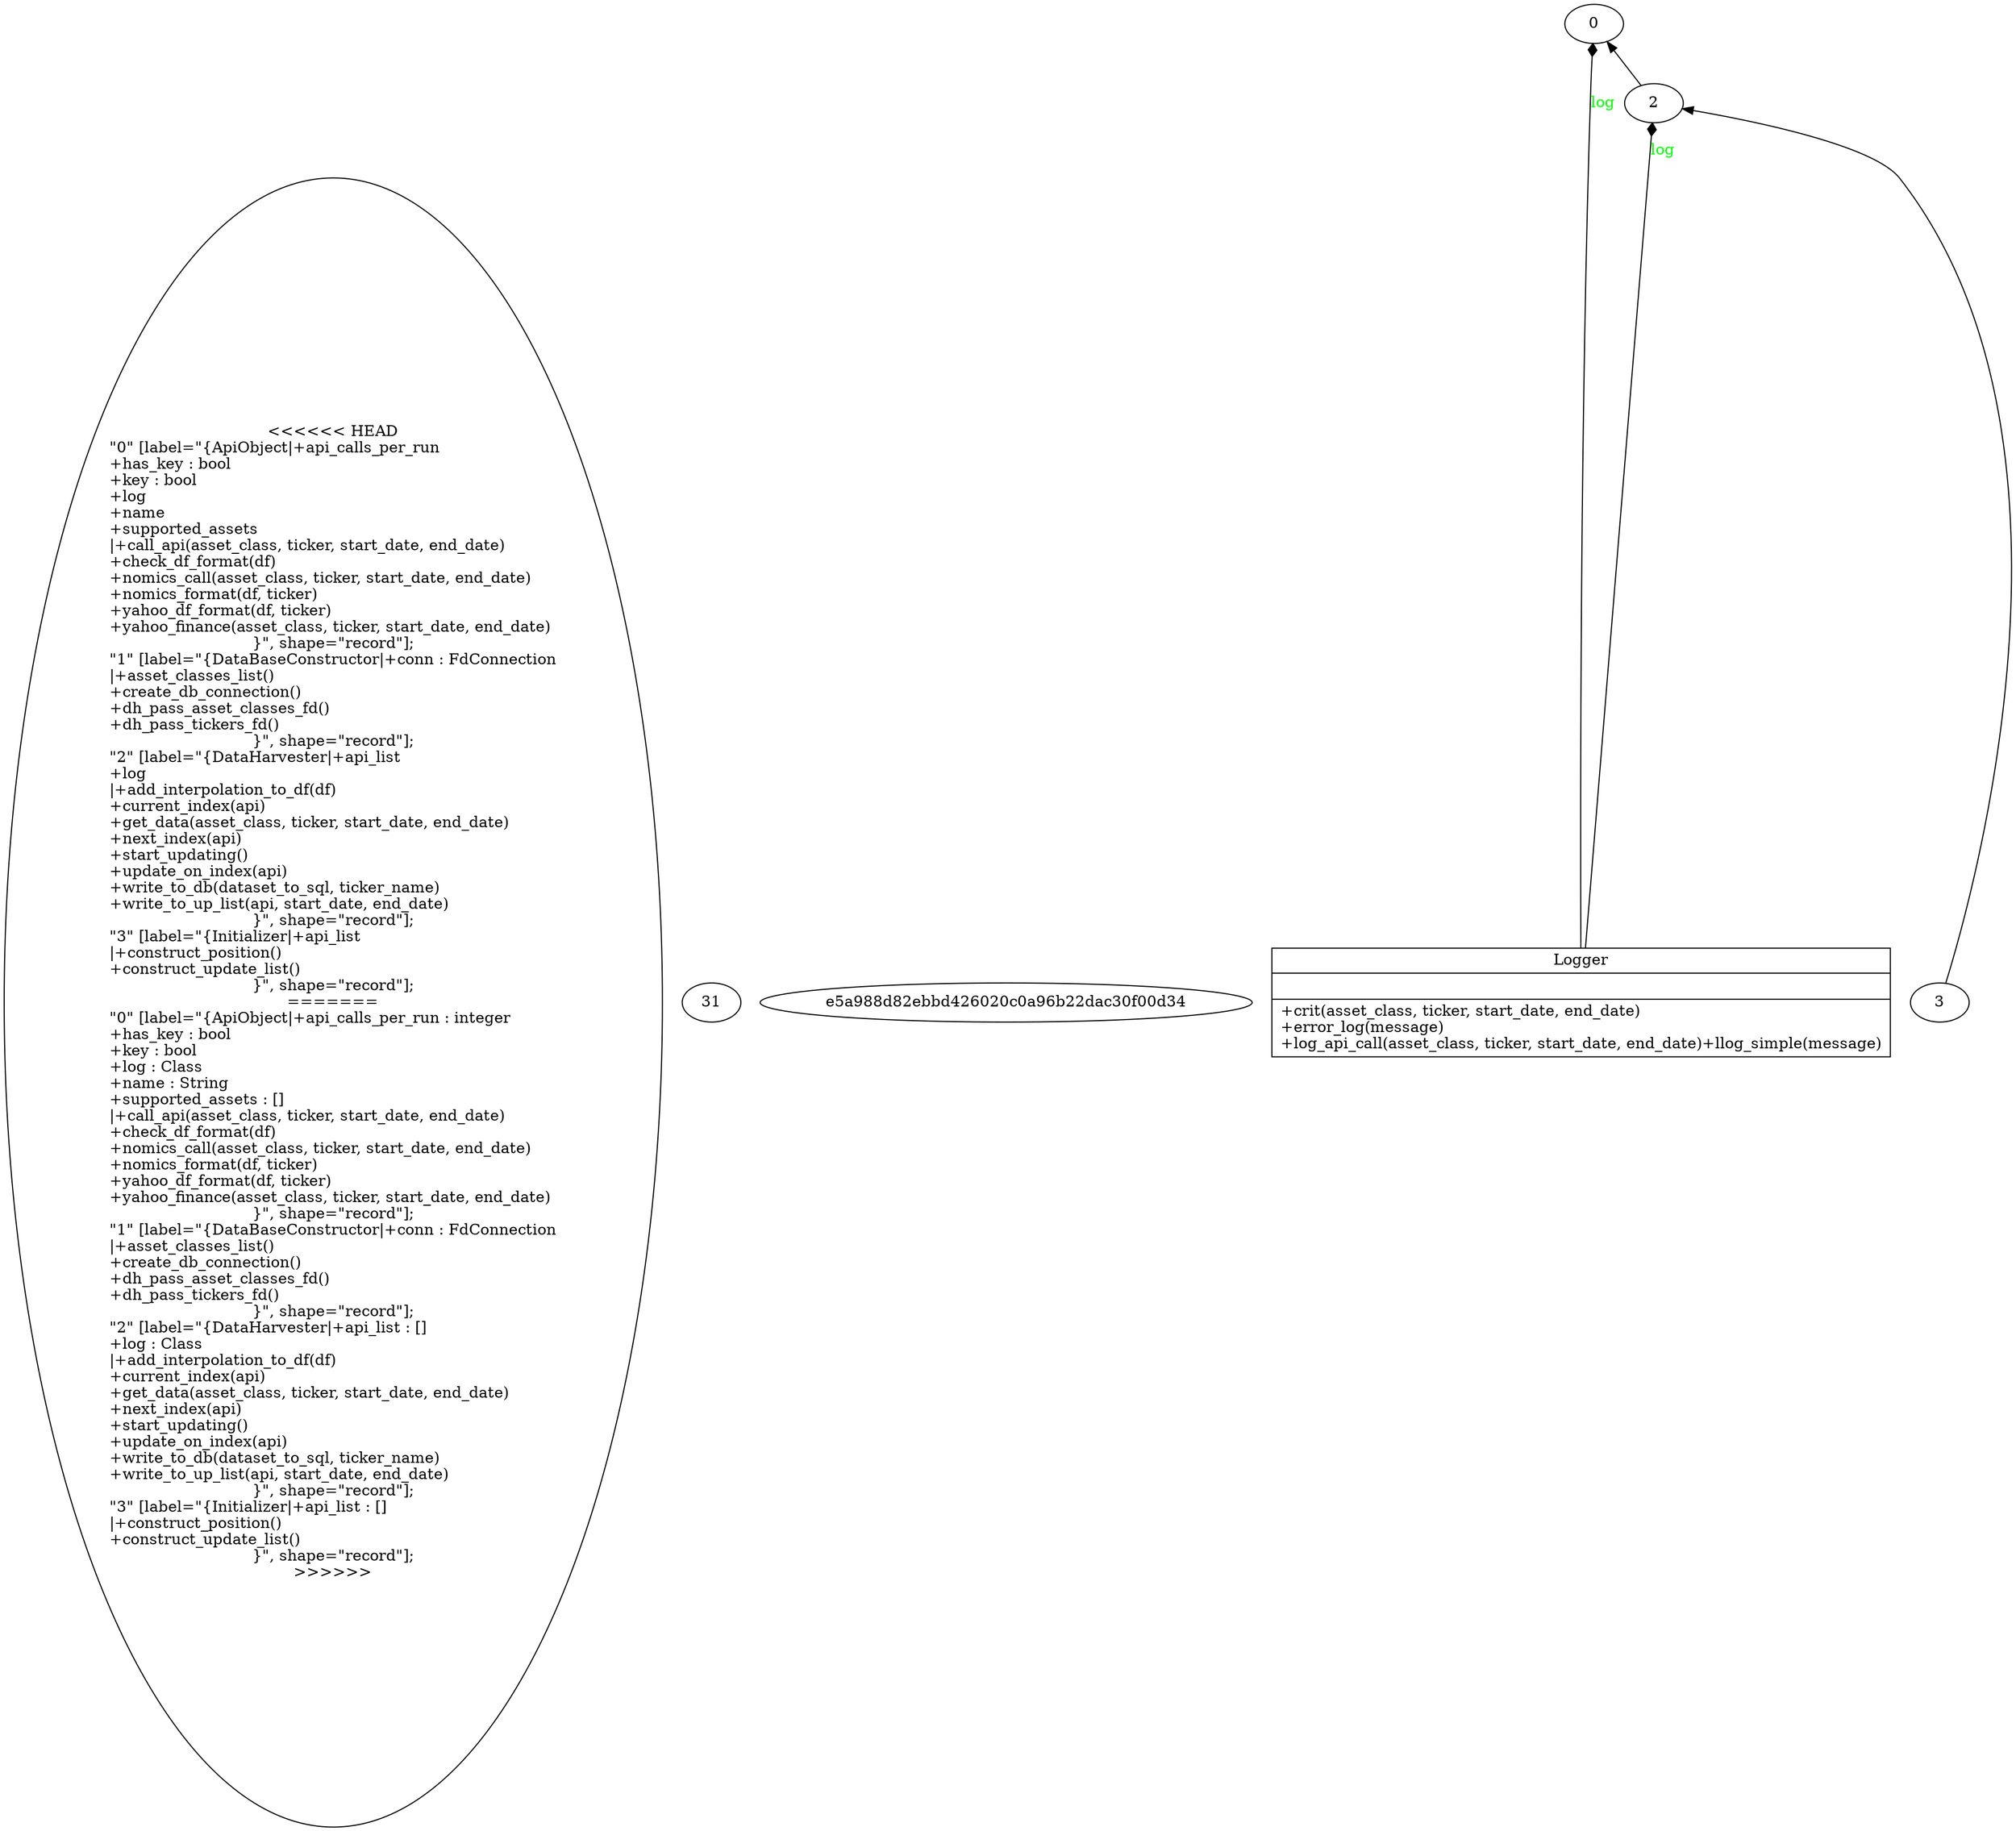 digraph "classes_dhav_core" {
charset="utf-8"
rankdir=BT
<<<<<<< HEAD
"0" [label="{ApiObject|+api_calls_per_run\l+has_key : bool\l+key : bool\l+log\l+name\l+supported_assets\l|+call_api(asset_class, ticker, start_date, end_date)\l+check_df_format(df)\l+nomics_call(asset_class, ticker, start_date, end_date)\l+nomics_format(df, ticker)\l+yahoo_df_format(df, ticker)\l+yahoo_finance(asset_class, ticker, start_date, end_date)\l}", shape="record"];
"1" [label="{DataBaseConstructor|+conn : FdConnection\l|+asset_classes_list()\l+create_db_connection()\l+dh_pass_asset_classes_fd()\l+dh_pass_tickers_fd()\l}", shape="record"];
"2" [label="{DataHarvester|+api_list\l+log\l|+add_interpolation_to_df(df)\l+current_index(api)\l+get_data(asset_class, ticker, start_date, end_date)\l+next_index(api)\l+start_updating()\l+update_on_index(api)\l+write_to_db(dataset_to_sql, ticker_name)\l+write_to_up_list(api, start_date, end_date)\l}", shape="record"];
"3" [label="{Initializer|+api_list\l|+construct_position()\l+construct_update_list()\l}", shape="record"];
=======
"0" [label="{ApiObject|+api_calls_per_run : integer\l+has_key : bool\l+key : bool\l+log : Class\l+name : String\l+supported_assets : []\l|+call_api(asset_class, ticker, start_date, end_date)\l+check_df_format(df)\l+nomics_call(asset_class, ticker, start_date, end_date)\l+nomics_format(df, ticker)\l+yahoo_df_format(df, ticker)\l+yahoo_finance(asset_class, ticker, start_date, end_date)\l}", shape="record"];
"1" [label="{DataBaseConstructor|+conn : FdConnection\l|+asset_classes_list()\l+create_db_connection()\l+dh_pass_asset_classes_fd()\l+dh_pass_tickers_fd()\l}", shape="record"];
"2" [label="{DataHarvester|+api_list : []\l+log : Class\l|+add_interpolation_to_df(df)\l+current_index(api)\l+get_data(asset_class, ticker, start_date, end_date)\l+next_index(api)\l+start_updating()\l+update_on_index(api)\l+write_to_db(dataset_to_sql, ticker_name)\l+write_to_up_list(api, start_date, end_date)\l}", shape="record"];
"3" [label="{Initializer|+api_list : []\l|+construct_position()\l+construct_update_list()\l}", shape="record"];
>>>>>>> 31e5a988d82ebbd426020c0a96b22dac30f00d34
"4" [label="{Logger|\l|+crit(asset_class, ticker, start_date, end_date)\l+error_log(message)\l+log_api_call(asset_class, ticker, start_date, end_date)\+llog_simple(message)\l}", shape="record"];
"4" -> "0" [arrowhead="diamond", arrowtail="none", fontcolor="green", label="log", style="solid"];
"4" -> "2" [arrowhead="diamond", arrowtail="none", fontcolor="green", label="log", style="solid"];
"3" -> "2" [arrowhead="normal", arrowtail="none", style="solid"];
"2" -> "0" [arrowhead="normal", arrowtail="none", style="solid"];
}
